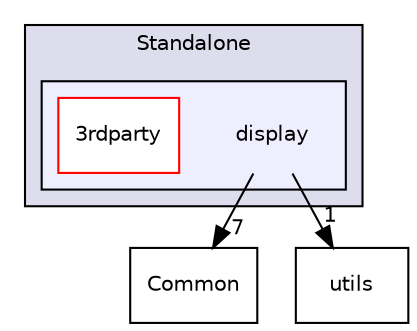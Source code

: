 digraph "/home/travis/build/AliceO2Group/AliceO2/GPU/GPUTracking/Standalone/display" {
  bgcolor=transparent;
  compound=true
  node [ fontsize="10", fontname="Helvetica"];
  edge [ labelfontsize="10", labelfontname="Helvetica"];
  subgraph clusterdir_289ec97c7adb65139f0eb8343d5d21ae {
    graph [ bgcolor="#ddddee", pencolor="black", label="Standalone" fontname="Helvetica", fontsize="10", URL="dir_289ec97c7adb65139f0eb8343d5d21ae.html"]
  subgraph clusterdir_f75a703c2555322f99f9e21899df4536 {
    graph [ bgcolor="#eeeeff", pencolor="black", label="" URL="dir_f75a703c2555322f99f9e21899df4536.html"];
    dir_f75a703c2555322f99f9e21899df4536 [shape=plaintext label="display"];
    dir_e4355937d4e504b5ac6a08fd939c1731 [shape=box label="3rdparty" color="red" fillcolor="white" style="filled" URL="dir_e4355937d4e504b5ac6a08fd939c1731.html"];
  }
  }
  dir_ba48ca66118492a4424f86e9da0f6902 [shape=box label="Common" URL="dir_ba48ca66118492a4424f86e9da0f6902.html"];
  dir_e9bb66071ff20a94d206d862bf4c4a75 [shape=box label="utils" URL="dir_e9bb66071ff20a94d206d862bf4c4a75.html"];
  dir_f75a703c2555322f99f9e21899df4536->dir_ba48ca66118492a4424f86e9da0f6902 [headlabel="7", labeldistance=1.5 headhref="dir_000779_000759.html"];
  dir_f75a703c2555322f99f9e21899df4536->dir_e9bb66071ff20a94d206d862bf4c4a75 [headlabel="1", labeldistance=1.5 headhref="dir_000779_000785.html"];
}
